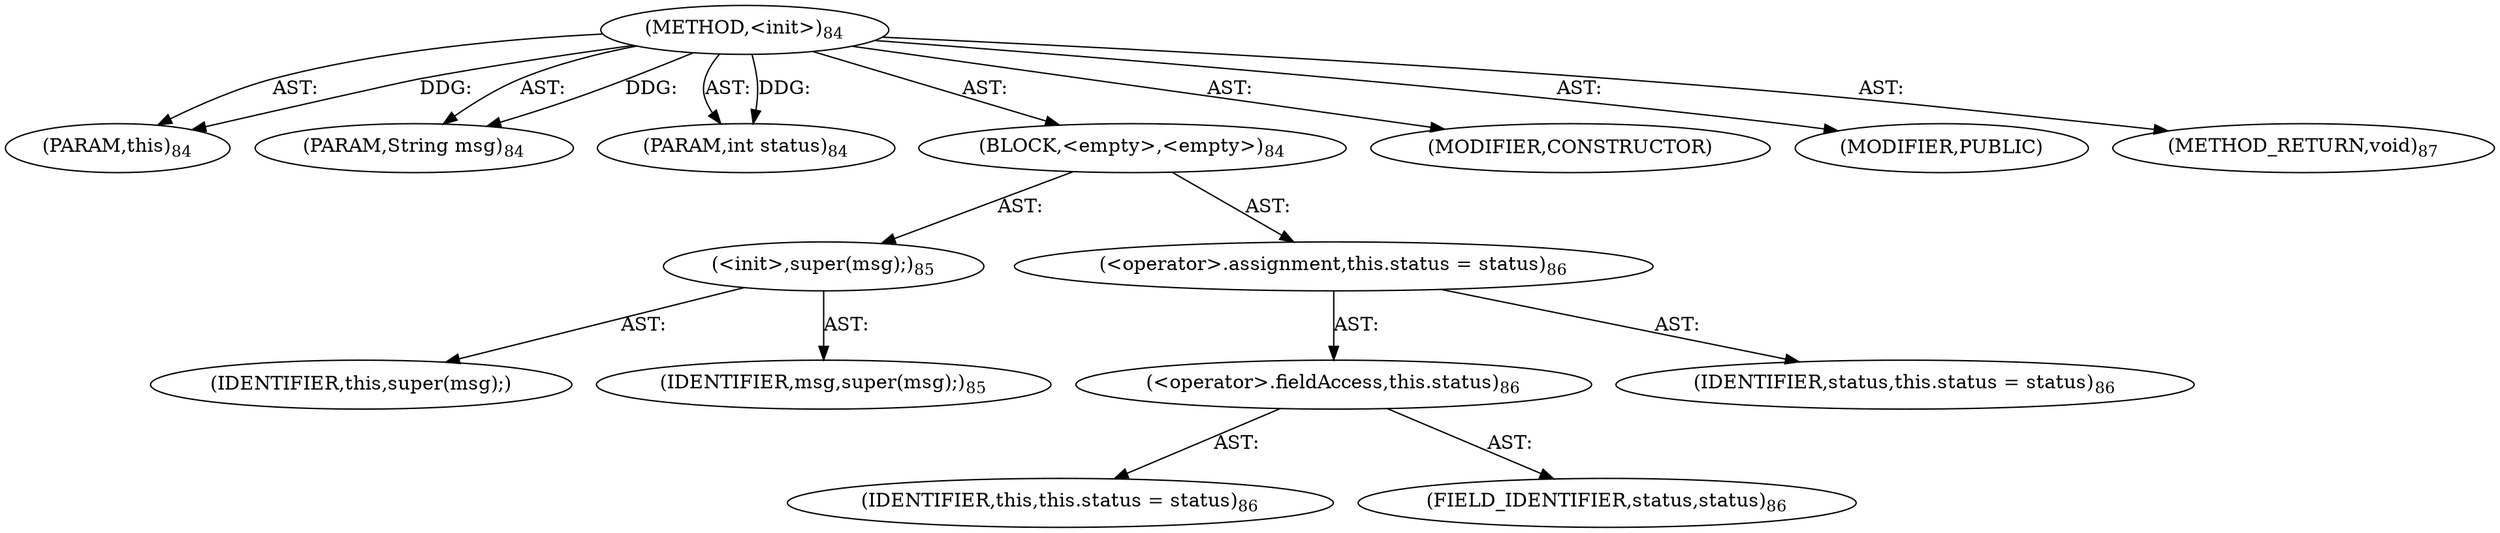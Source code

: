 digraph "&lt;init&gt;" {  
"111669149697" [label = <(METHOD,&lt;init&gt;)<SUB>84</SUB>> ]
"115964116993" [label = <(PARAM,this)<SUB>84</SUB>> ]
"115964116995" [label = <(PARAM,String msg)<SUB>84</SUB>> ]
"115964116996" [label = <(PARAM,int status)<SUB>84</SUB>> ]
"25769803777" [label = <(BLOCK,&lt;empty&gt;,&lt;empty&gt;)<SUB>84</SUB>> ]
"30064771074" [label = <(&lt;init&gt;,super(msg);)<SUB>85</SUB>> ]
"68719476738" [label = <(IDENTIFIER,this,super(msg);)> ]
"68719476741" [label = <(IDENTIFIER,msg,super(msg);)<SUB>85</SUB>> ]
"30064771077" [label = <(&lt;operator&gt;.assignment,this.status = status)<SUB>86</SUB>> ]
"30064771078" [label = <(&lt;operator&gt;.fieldAccess,this.status)<SUB>86</SUB>> ]
"68719476739" [label = <(IDENTIFIER,this,this.status = status)<SUB>86</SUB>> ]
"55834574849" [label = <(FIELD_IDENTIFIER,status,status)<SUB>86</SUB>> ]
"68719476743" [label = <(IDENTIFIER,status,this.status = status)<SUB>86</SUB>> ]
"133143986179" [label = <(MODIFIER,CONSTRUCTOR)> ]
"133143986180" [label = <(MODIFIER,PUBLIC)> ]
"128849018881" [label = <(METHOD_RETURN,void)<SUB>87</SUB>> ]
  "111669149697" -> "115964116993"  [ label = "AST: "] 
  "111669149697" -> "115964116995"  [ label = "AST: "] 
  "111669149697" -> "115964116996"  [ label = "AST: "] 
  "111669149697" -> "25769803777"  [ label = "AST: "] 
  "111669149697" -> "133143986179"  [ label = "AST: "] 
  "111669149697" -> "133143986180"  [ label = "AST: "] 
  "111669149697" -> "128849018881"  [ label = "AST: "] 
  "25769803777" -> "30064771074"  [ label = "AST: "] 
  "25769803777" -> "30064771077"  [ label = "AST: "] 
  "30064771074" -> "68719476738"  [ label = "AST: "] 
  "30064771074" -> "68719476741"  [ label = "AST: "] 
  "30064771077" -> "30064771078"  [ label = "AST: "] 
  "30064771077" -> "68719476743"  [ label = "AST: "] 
  "30064771078" -> "68719476739"  [ label = "AST: "] 
  "30064771078" -> "55834574849"  [ label = "AST: "] 
  "111669149697" -> "115964116993"  [ label = "DDG: "] 
  "111669149697" -> "115964116995"  [ label = "DDG: "] 
  "111669149697" -> "115964116996"  [ label = "DDG: "] 
}
